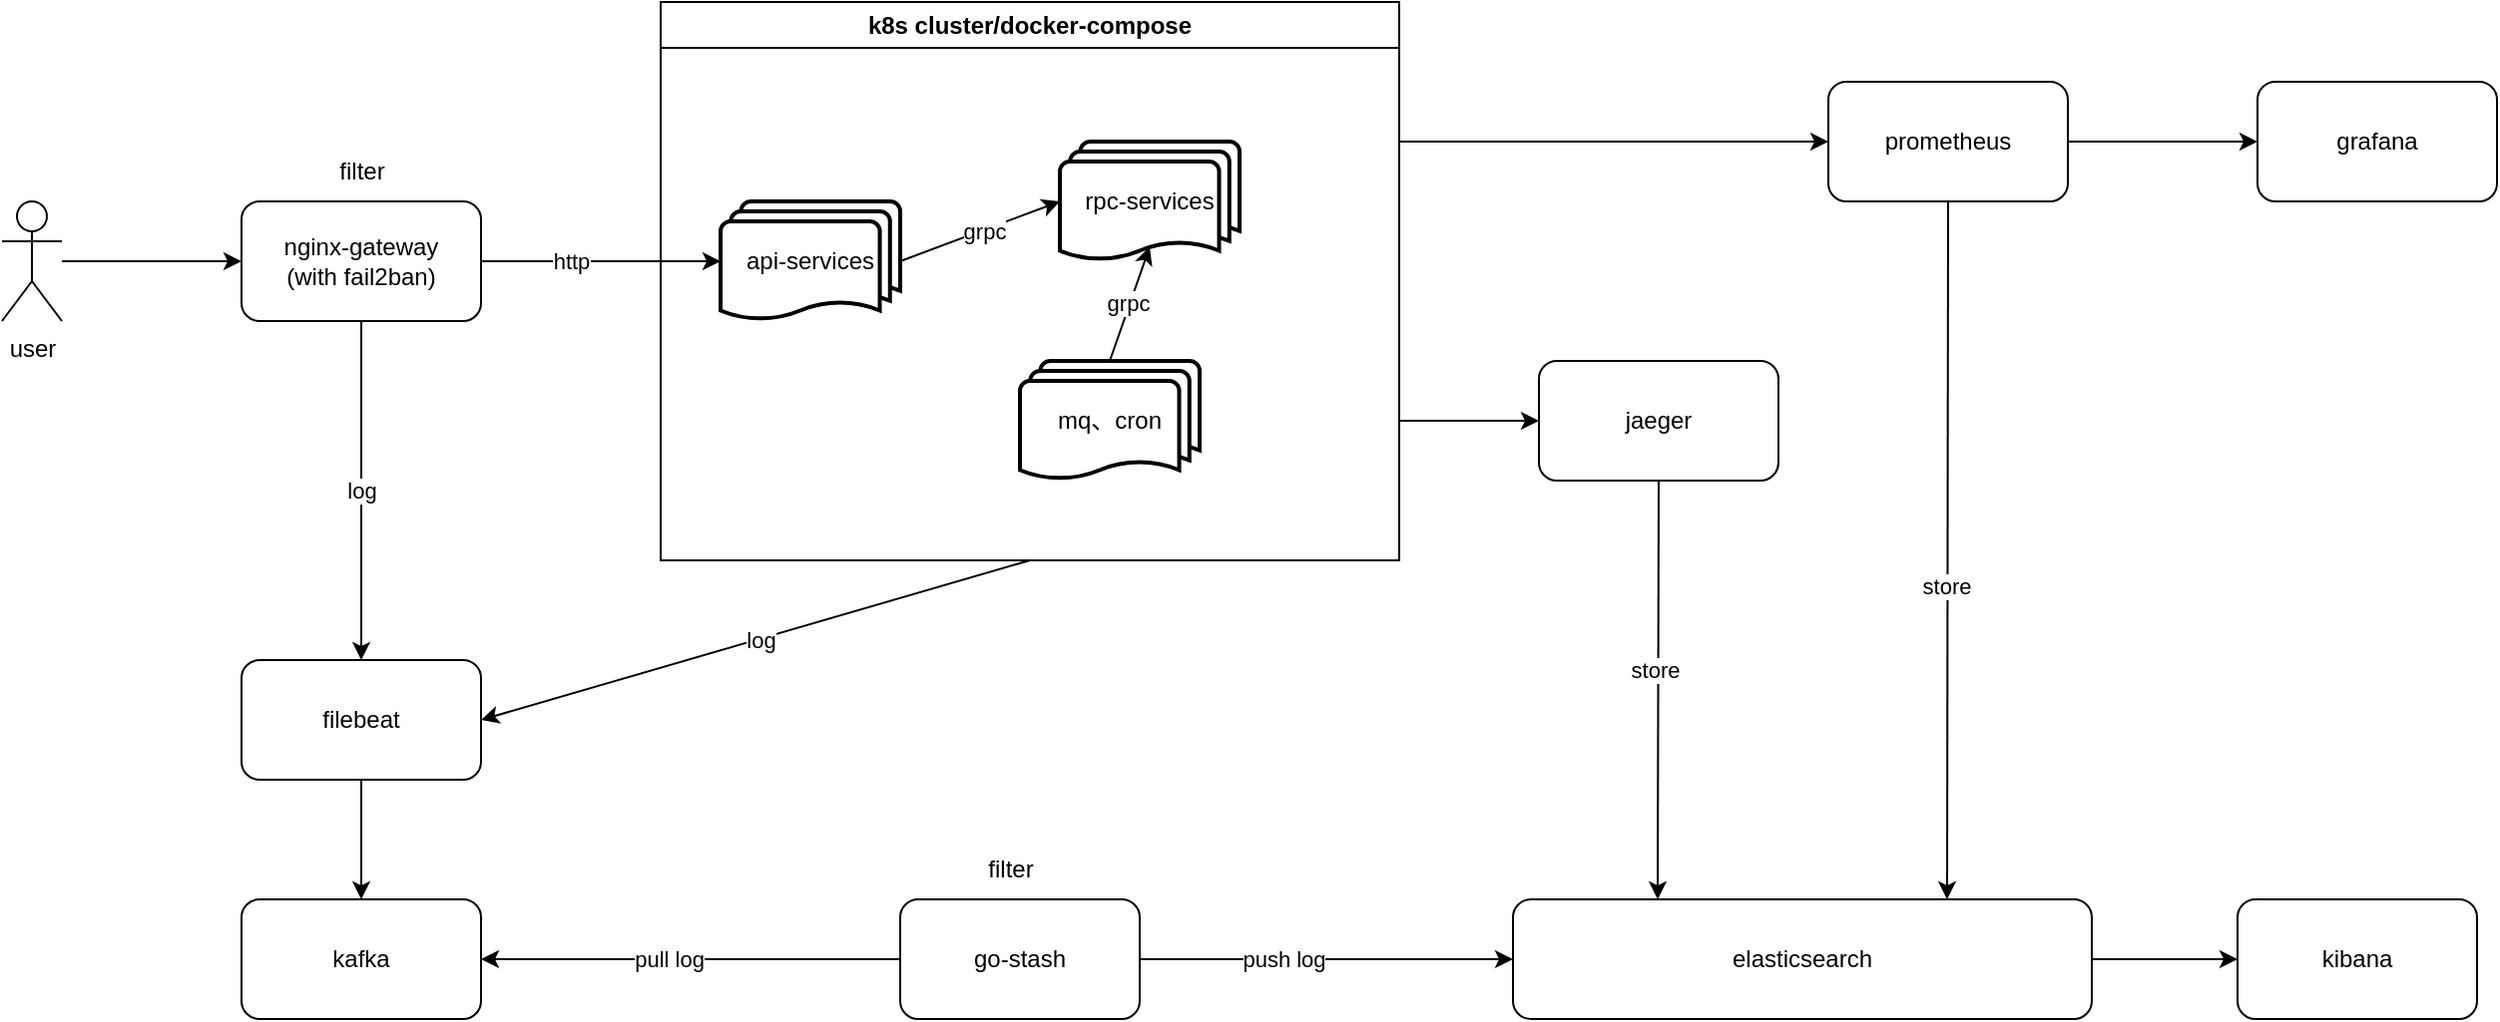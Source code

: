 <mxfile version="20.8.16" type="device"><diagram name="第 1 页" id="mthdPYbESz_Qzj_dTSlq"><mxGraphModel dx="954" dy="592" grid="1" gridSize="10" guides="1" tooltips="1" connect="1" arrows="1" fold="1" page="1" pageScale="1" pageWidth="1654" pageHeight="1169" math="0" shadow="0"><root><mxCell id="0"/><mxCell id="1" parent="0"/><mxCell id="zt7XLHpyi8ehZSrSUtUg-29" style="edgeStyle=none;rounded=0;orthogonalLoop=1;jettySize=auto;html=1;exitX=0.5;exitY=1;exitDx=0;exitDy=0;entryX=1;entryY=0.5;entryDx=0;entryDy=0;" parent="1" source="zt7XLHpyi8ehZSrSUtUg-1" target="zt7XLHpyi8ehZSrSUtUg-24" edge="1"><mxGeometry relative="1" as="geometry"/></mxCell><mxCell id="zt7XLHpyi8ehZSrSUtUg-30" value="log" style="edgeLabel;html=1;align=center;verticalAlign=middle;resizable=0;points=[];" parent="zt7XLHpyi8ehZSrSUtUg-29" vertex="1" connectable="0"><mxGeometry relative="1" as="geometry"><mxPoint x="2" as="offset"/></mxGeometry></mxCell><mxCell id="zt7XLHpyi8ehZSrSUtUg-43" style="edgeStyle=none;rounded=0;orthogonalLoop=1;jettySize=auto;html=1;exitX=1;exitY=0.75;exitDx=0;exitDy=0;entryX=0;entryY=0.5;entryDx=0;entryDy=0;" parent="1" source="zt7XLHpyi8ehZSrSUtUg-1" target="zt7XLHpyi8ehZSrSUtUg-42" edge="1"><mxGeometry relative="1" as="geometry"/></mxCell><mxCell id="zt7XLHpyi8ehZSrSUtUg-49" style="edgeStyle=none;rounded=0;orthogonalLoop=1;jettySize=auto;html=1;exitX=1;exitY=0.25;exitDx=0;exitDy=0;entryX=0;entryY=0.5;entryDx=0;entryDy=0;" parent="1" source="zt7XLHpyi8ehZSrSUtUg-1" target="zt7XLHpyi8ehZSrSUtUg-48" edge="1"><mxGeometry relative="1" as="geometry"/></mxCell><mxCell id="zt7XLHpyi8ehZSrSUtUg-1" value="k8s cluster/docker-compose" style="swimlane;whiteSpace=wrap;html=1;" parent="1" vertex="1"><mxGeometry x="430" y="190" width="370" height="280" as="geometry"/></mxCell><mxCell id="zt7XLHpyi8ehZSrSUtUg-7" style="rounded=0;orthogonalLoop=1;jettySize=auto;html=1;exitX=1;exitY=0.5;exitDx=0;exitDy=0;exitPerimeter=0;entryX=0;entryY=0.5;entryDx=0;entryDy=0;entryPerimeter=0;" parent="zt7XLHpyi8ehZSrSUtUg-1" source="zt7XLHpyi8ehZSrSUtUg-2" target="zt7XLHpyi8ehZSrSUtUg-3" edge="1"><mxGeometry relative="1" as="geometry"/></mxCell><mxCell id="zt7XLHpyi8ehZSrSUtUg-8" value="grpc" style="edgeLabel;html=1;align=center;verticalAlign=middle;resizable=0;points=[];" parent="zt7XLHpyi8ehZSrSUtUg-7" vertex="1" connectable="0"><mxGeometry relative="1" as="geometry"><mxPoint x="2" as="offset"/></mxGeometry></mxCell><mxCell id="zt7XLHpyi8ehZSrSUtUg-2" value="api-services" style="strokeWidth=2;html=1;shape=mxgraph.flowchart.multi-document;whiteSpace=wrap;" parent="zt7XLHpyi8ehZSrSUtUg-1" vertex="1"><mxGeometry x="30" y="100" width="90" height="60" as="geometry"/></mxCell><mxCell id="zt7XLHpyi8ehZSrSUtUg-3" value="rpc-services" style="strokeWidth=2;html=1;shape=mxgraph.flowchart.multi-document;whiteSpace=wrap;" parent="zt7XLHpyi8ehZSrSUtUg-1" vertex="1"><mxGeometry x="200" y="70" width="90" height="60" as="geometry"/></mxCell><mxCell id="zt7XLHpyi8ehZSrSUtUg-9" style="edgeStyle=none;rounded=0;orthogonalLoop=1;jettySize=auto;html=1;exitX=0.5;exitY=0;exitDx=0;exitDy=0;exitPerimeter=0;entryX=0.5;entryY=0.88;entryDx=0;entryDy=0;entryPerimeter=0;" parent="zt7XLHpyi8ehZSrSUtUg-1" source="zt7XLHpyi8ehZSrSUtUg-4" target="zt7XLHpyi8ehZSrSUtUg-3" edge="1"><mxGeometry relative="1" as="geometry"/></mxCell><mxCell id="zt7XLHpyi8ehZSrSUtUg-10" value="grpc" style="edgeLabel;html=1;align=center;verticalAlign=middle;resizable=0;points=[];" parent="zt7XLHpyi8ehZSrSUtUg-9" vertex="1" connectable="0"><mxGeometry relative="1" as="geometry"><mxPoint x="-1" as="offset"/></mxGeometry></mxCell><mxCell id="zt7XLHpyi8ehZSrSUtUg-4" value="mq、cron" style="strokeWidth=2;html=1;shape=mxgraph.flowchart.multi-document;whiteSpace=wrap;" parent="zt7XLHpyi8ehZSrSUtUg-1" vertex="1"><mxGeometry x="180" y="180" width="90" height="60" as="geometry"/></mxCell><mxCell id="zt7XLHpyi8ehZSrSUtUg-12" style="edgeStyle=none;rounded=0;orthogonalLoop=1;jettySize=auto;html=1;exitX=1;exitY=0.5;exitDx=0;exitDy=0;entryX=0;entryY=0.5;entryDx=0;entryDy=0;entryPerimeter=0;" parent="1" source="zt7XLHpyi8ehZSrSUtUg-11" target="zt7XLHpyi8ehZSrSUtUg-2" edge="1"><mxGeometry relative="1" as="geometry"/></mxCell><mxCell id="zt7XLHpyi8ehZSrSUtUg-52" value="http" style="edgeLabel;html=1;align=center;verticalAlign=middle;resizable=0;points=[];" parent="zt7XLHpyi8ehZSrSUtUg-12" vertex="1" connectable="0"><mxGeometry x="-0.333" y="-1" relative="1" as="geometry"><mxPoint x="5" y="-1" as="offset"/></mxGeometry></mxCell><mxCell id="zt7XLHpyi8ehZSrSUtUg-25" style="edgeStyle=none;rounded=0;orthogonalLoop=1;jettySize=auto;html=1;exitX=0.5;exitY=1;exitDx=0;exitDy=0;entryX=0.5;entryY=0;entryDx=0;entryDy=0;" parent="1" source="zt7XLHpyi8ehZSrSUtUg-11" target="zt7XLHpyi8ehZSrSUtUg-24" edge="1"><mxGeometry relative="1" as="geometry"/></mxCell><mxCell id="zt7XLHpyi8ehZSrSUtUg-26" value="log" style="edgeLabel;html=1;align=center;verticalAlign=middle;resizable=0;points=[];" parent="zt7XLHpyi8ehZSrSUtUg-25" vertex="1" connectable="0"><mxGeometry relative="1" as="geometry"><mxPoint as="offset"/></mxGeometry></mxCell><mxCell id="zt7XLHpyi8ehZSrSUtUg-11" value="nginx-gateway&lt;br&gt;(with&amp;nbsp;fail2ban)" style="rounded=1;whiteSpace=wrap;html=1;" parent="1" vertex="1"><mxGeometry x="220" y="290" width="120" height="60" as="geometry"/></mxCell><mxCell id="zt7XLHpyi8ehZSrSUtUg-23" value="" style="edgeStyle=none;rounded=0;orthogonalLoop=1;jettySize=auto;html=1;" parent="1" source="zt7XLHpyi8ehZSrSUtUg-18" target="zt7XLHpyi8ehZSrSUtUg-11" edge="1"><mxGeometry relative="1" as="geometry"/></mxCell><mxCell id="zt7XLHpyi8ehZSrSUtUg-18" value="user" style="shape=umlActor;verticalLabelPosition=bottom;verticalAlign=top;html=1;outlineConnect=0;" parent="1" vertex="1"><mxGeometry x="100" y="290" width="30" height="60" as="geometry"/></mxCell><mxCell id="zt7XLHpyi8ehZSrSUtUg-32" value="" style="edgeStyle=none;rounded=0;orthogonalLoop=1;jettySize=auto;html=1;" parent="1" source="zt7XLHpyi8ehZSrSUtUg-24" target="zt7XLHpyi8ehZSrSUtUg-31" edge="1"><mxGeometry relative="1" as="geometry"/></mxCell><mxCell id="zt7XLHpyi8ehZSrSUtUg-24" value="filebeat" style="rounded=1;whiteSpace=wrap;html=1;" parent="1" vertex="1"><mxGeometry x="220" y="520" width="120" height="60" as="geometry"/></mxCell><mxCell id="zt7XLHpyi8ehZSrSUtUg-31" value="kafka" style="rounded=1;whiteSpace=wrap;html=1;" parent="1" vertex="1"><mxGeometry x="220" y="640" width="120" height="60" as="geometry"/></mxCell><mxCell id="zt7XLHpyi8ehZSrSUtUg-34" value="" style="edgeStyle=none;rounded=0;orthogonalLoop=1;jettySize=auto;html=1;" parent="1" source="zt7XLHpyi8ehZSrSUtUg-33" target="zt7XLHpyi8ehZSrSUtUg-31" edge="1"><mxGeometry relative="1" as="geometry"/></mxCell><mxCell id="zt7XLHpyi8ehZSrSUtUg-35" value="pull log" style="edgeLabel;html=1;align=center;verticalAlign=middle;resizable=0;points=[];" parent="zt7XLHpyi8ehZSrSUtUg-34" vertex="1" connectable="0"><mxGeometry x="0.2" y="2" relative="1" as="geometry"><mxPoint x="10" y="-2" as="offset"/></mxGeometry></mxCell><mxCell id="zt7XLHpyi8ehZSrSUtUg-39" value="" style="edgeStyle=none;rounded=0;orthogonalLoop=1;jettySize=auto;html=1;" parent="1" source="zt7XLHpyi8ehZSrSUtUg-33" target="zt7XLHpyi8ehZSrSUtUg-38" edge="1"><mxGeometry relative="1" as="geometry"/></mxCell><mxCell id="zt7XLHpyi8ehZSrSUtUg-41" value="push log" style="edgeLabel;html=1;align=center;verticalAlign=middle;resizable=0;points=[];" parent="zt7XLHpyi8ehZSrSUtUg-39" vertex="1" connectable="0"><mxGeometry x="-0.467" y="-2" relative="1" as="geometry"><mxPoint x="22" y="-2" as="offset"/></mxGeometry></mxCell><mxCell id="zt7XLHpyi8ehZSrSUtUg-33" value="go-stash" style="rounded=1;whiteSpace=wrap;html=1;" parent="1" vertex="1"><mxGeometry x="550" y="640" width="120" height="60" as="geometry"/></mxCell><mxCell id="zt7XLHpyi8ehZSrSUtUg-57" value="" style="edgeStyle=none;rounded=0;orthogonalLoop=1;jettySize=auto;html=1;" parent="1" source="zt7XLHpyi8ehZSrSUtUg-38" edge="1"><mxGeometry relative="1" as="geometry"><mxPoint x="1220" y="670" as="targetPoint"/></mxGeometry></mxCell><mxCell id="zt7XLHpyi8ehZSrSUtUg-38" value="elasticsearch" style="rounded=1;whiteSpace=wrap;html=1;" parent="1" vertex="1"><mxGeometry x="857" y="640" width="290" height="60" as="geometry"/></mxCell><mxCell id="zt7XLHpyi8ehZSrSUtUg-40" value="filter" style="text;html=1;align=center;verticalAlign=middle;resizable=0;points=[];autosize=1;strokeColor=none;fillColor=none;" parent="1" vertex="1"><mxGeometry x="580" y="610" width="50" height="30" as="geometry"/></mxCell><mxCell id="zt7XLHpyi8ehZSrSUtUg-46" style="edgeStyle=none;rounded=0;orthogonalLoop=1;jettySize=auto;html=1;exitX=0.5;exitY=1;exitDx=0;exitDy=0;entryX=0.25;entryY=0;entryDx=0;entryDy=0;" parent="1" source="zt7XLHpyi8ehZSrSUtUg-42" target="zt7XLHpyi8ehZSrSUtUg-38" edge="1"><mxGeometry relative="1" as="geometry"/></mxCell><mxCell id="zt7XLHpyi8ehZSrSUtUg-47" value="store" style="edgeLabel;html=1;align=center;verticalAlign=middle;resizable=0;points=[];" parent="zt7XLHpyi8ehZSrSUtUg-46" vertex="1" connectable="0"><mxGeometry x="-0.095" y="-2" relative="1" as="geometry"><mxPoint as="offset"/></mxGeometry></mxCell><mxCell id="zt7XLHpyi8ehZSrSUtUg-42" value="jaeger" style="rounded=1;whiteSpace=wrap;html=1;" parent="1" vertex="1"><mxGeometry x="870" y="370" width="120" height="60" as="geometry"/></mxCell><mxCell id="zt7XLHpyi8ehZSrSUtUg-50" style="edgeStyle=none;rounded=0;orthogonalLoop=1;jettySize=auto;html=1;exitX=0.5;exitY=1;exitDx=0;exitDy=0;entryX=0.75;entryY=0;entryDx=0;entryDy=0;" parent="1" source="zt7XLHpyi8ehZSrSUtUg-48" target="zt7XLHpyi8ehZSrSUtUg-38" edge="1"><mxGeometry relative="1" as="geometry"/></mxCell><mxCell id="zt7XLHpyi8ehZSrSUtUg-51" value="store" style="edgeLabel;html=1;align=center;verticalAlign=middle;resizable=0;points=[];" parent="zt7XLHpyi8ehZSrSUtUg-50" vertex="1" connectable="0"><mxGeometry x="0.103" y="-3" relative="1" as="geometry"><mxPoint x="2" as="offset"/></mxGeometry></mxCell><mxCell id="zt7XLHpyi8ehZSrSUtUg-55" value="" style="edgeStyle=none;rounded=0;orthogonalLoop=1;jettySize=auto;html=1;" parent="1" source="zt7XLHpyi8ehZSrSUtUg-48" target="zt7XLHpyi8ehZSrSUtUg-54" edge="1"><mxGeometry relative="1" as="geometry"/></mxCell><mxCell id="zt7XLHpyi8ehZSrSUtUg-48" value="prometheus" style="rounded=1;whiteSpace=wrap;html=1;" parent="1" vertex="1"><mxGeometry x="1015" y="230" width="120" height="60" as="geometry"/></mxCell><mxCell id="zt7XLHpyi8ehZSrSUtUg-53" value="filter" style="text;html=1;align=center;verticalAlign=middle;resizable=0;points=[];autosize=1;strokeColor=none;fillColor=none;" parent="1" vertex="1"><mxGeometry x="255" y="260" width="50" height="30" as="geometry"/></mxCell><mxCell id="zt7XLHpyi8ehZSrSUtUg-54" value="grafana" style="rounded=1;whiteSpace=wrap;html=1;" parent="1" vertex="1"><mxGeometry x="1230" y="230" width="120" height="60" as="geometry"/></mxCell><mxCell id="zt7XLHpyi8ehZSrSUtUg-58" value="kibana" style="rounded=1;whiteSpace=wrap;html=1;" parent="1" vertex="1"><mxGeometry x="1220" y="640" width="120" height="60" as="geometry"/></mxCell></root></mxGraphModel></diagram></mxfile>